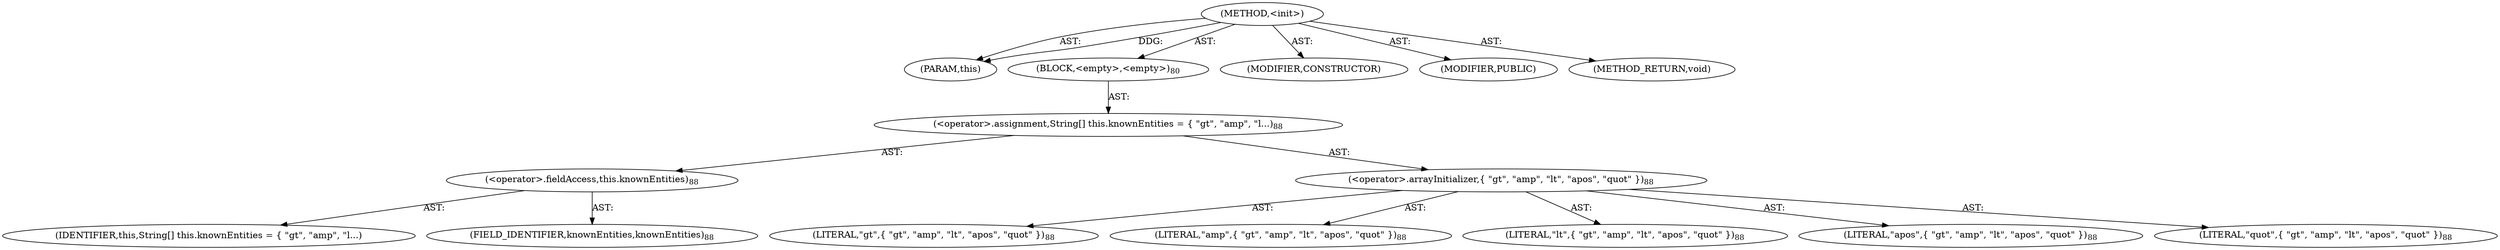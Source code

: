 digraph "&lt;init&gt;" {  
"111669149702" [label = <(METHOD,&lt;init&gt;)> ]
"115964117008" [label = <(PARAM,this)> ]
"25769803828" [label = <(BLOCK,&lt;empty&gt;,&lt;empty&gt;)<SUB>80</SUB>> ]
"30064771254" [label = <(&lt;operator&gt;.assignment,String[] this.knownEntities = { &quot;gt&quot;, &quot;amp&quot;, &quot;l...)<SUB>88</SUB>> ]
"30064771255" [label = <(&lt;operator&gt;.fieldAccess,this.knownEntities)<SUB>88</SUB>> ]
"68719476919" [label = <(IDENTIFIER,this,String[] this.knownEntities = { &quot;gt&quot;, &quot;amp&quot;, &quot;l...)> ]
"55834574858" [label = <(FIELD_IDENTIFIER,knownEntities,knownEntities)<SUB>88</SUB>> ]
"30064771256" [label = <(&lt;operator&gt;.arrayInitializer,{ &quot;gt&quot;, &quot;amp&quot;, &quot;lt&quot;, &quot;apos&quot;, &quot;quot&quot; })<SUB>88</SUB>> ]
"90194313302" [label = <(LITERAL,&quot;gt&quot;,{ &quot;gt&quot;, &quot;amp&quot;, &quot;lt&quot;, &quot;apos&quot;, &quot;quot&quot; })<SUB>88</SUB>> ]
"90194313303" [label = <(LITERAL,&quot;amp&quot;,{ &quot;gt&quot;, &quot;amp&quot;, &quot;lt&quot;, &quot;apos&quot;, &quot;quot&quot; })<SUB>88</SUB>> ]
"90194313304" [label = <(LITERAL,&quot;lt&quot;,{ &quot;gt&quot;, &quot;amp&quot;, &quot;lt&quot;, &quot;apos&quot;, &quot;quot&quot; })<SUB>88</SUB>> ]
"90194313305" [label = <(LITERAL,&quot;apos&quot;,{ &quot;gt&quot;, &quot;amp&quot;, &quot;lt&quot;, &quot;apos&quot;, &quot;quot&quot; })<SUB>88</SUB>> ]
"90194313306" [label = <(LITERAL,&quot;quot&quot;,{ &quot;gt&quot;, &quot;amp&quot;, &quot;lt&quot;, &quot;apos&quot;, &quot;quot&quot; })<SUB>88</SUB>> ]
"133143986191" [label = <(MODIFIER,CONSTRUCTOR)> ]
"133143986192" [label = <(MODIFIER,PUBLIC)> ]
"128849018886" [label = <(METHOD_RETURN,void)> ]
  "111669149702" -> "115964117008"  [ label = "AST: "] 
  "111669149702" -> "25769803828"  [ label = "AST: "] 
  "111669149702" -> "133143986191"  [ label = "AST: "] 
  "111669149702" -> "133143986192"  [ label = "AST: "] 
  "111669149702" -> "128849018886"  [ label = "AST: "] 
  "25769803828" -> "30064771254"  [ label = "AST: "] 
  "30064771254" -> "30064771255"  [ label = "AST: "] 
  "30064771254" -> "30064771256"  [ label = "AST: "] 
  "30064771255" -> "68719476919"  [ label = "AST: "] 
  "30064771255" -> "55834574858"  [ label = "AST: "] 
  "30064771256" -> "90194313302"  [ label = "AST: "] 
  "30064771256" -> "90194313303"  [ label = "AST: "] 
  "30064771256" -> "90194313304"  [ label = "AST: "] 
  "30064771256" -> "90194313305"  [ label = "AST: "] 
  "30064771256" -> "90194313306"  [ label = "AST: "] 
  "111669149702" -> "115964117008"  [ label = "DDG: "] 
}
